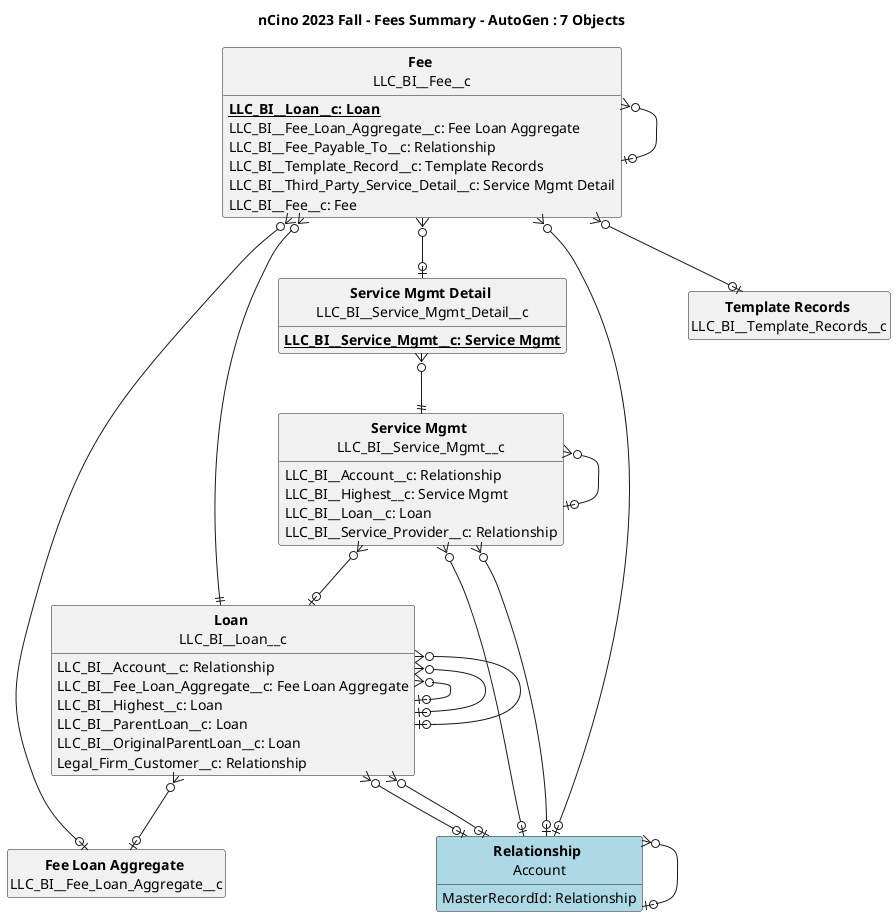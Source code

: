 @startuml
'https://plantuml.com/class-diagram

title nCino 2023 Fall - Fees Summary - AutoGen : 7 Objects

'skinparam classBorderThickness 0

hide circle
hide empty methods
hide empty fields


entity Loan as "<b>Loan</b> \nLLC_BI__Loan__c"  {
LLC_BI__Account__c: Relationship
LLC_BI__Fee_Loan_Aggregate__c: Fee Loan Aggregate
LLC_BI__Highest__c: Loan
LLC_BI__ParentLoan__c: Loan
LLC_BI__OriginalParentLoan__c: Loan
Legal_Firm_Customer__c: Relationship
}
entity ServiceMgmt as "<b>Service Mgmt</b> \nLLC_BI__Service_Mgmt__c"  {
LLC_BI__Account__c: Relationship
LLC_BI__Highest__c: Service Mgmt
LLC_BI__Loan__c: Loan
LLC_BI__Service_Provider__c: Relationship
}
entity ServiceMgmtDetail as "<b>Service Mgmt Detail</b> \nLLC_BI__Service_Mgmt_Detail__c"  {
<u><b>LLC_BI__Service_Mgmt__c: Service Mgmt</b></u>
}
entity Fee as "<b>Fee</b> \nLLC_BI__Fee__c"  {
<u><b>LLC_BI__Loan__c: Loan</b></u>
LLC_BI__Fee_Loan_Aggregate__c: Fee Loan Aggregate
LLC_BI__Fee_Payable_To__c: Relationship
LLC_BI__Template_Record__c: Template Records
LLC_BI__Third_Party_Service_Detail__c: Service Mgmt Detail
LLC_BI__Fee__c: Fee
}
entity FeeLoanAggregate as "<b>Fee Loan Aggregate</b> \nLLC_BI__Fee_Loan_Aggregate__c"  {
}
entity Relationship as "<b>Relationship</b> \nAccount" #lightblue {
MasterRecordId: Relationship
}
entity TemplateRecords as "<b>Template Records</b> \nLLC_BI__Template_Records__c"  {
}

Relationship }o--o| Relationship
ServiceMgmt }o--o| Relationship
ServiceMgmt }o--o| ServiceMgmt
ServiceMgmt }o--o| Loan
ServiceMgmt }o--o| Relationship
ServiceMgmtDetail }o--|| ServiceMgmt
Loan }o--o| Relationship
Loan }o--o| FeeLoanAggregate
Loan }o--o| Loan
Loan }o--o| Loan
Loan }o--o| Loan
Loan }o--o| Relationship
Fee }o--|| Loan
Fee }o--o| FeeLoanAggregate
Fee }o--o| Relationship
Fee }o--o| TemplateRecords
Fee }o--o| ServiceMgmtDetail
Fee }o--o| Fee

@enduml
